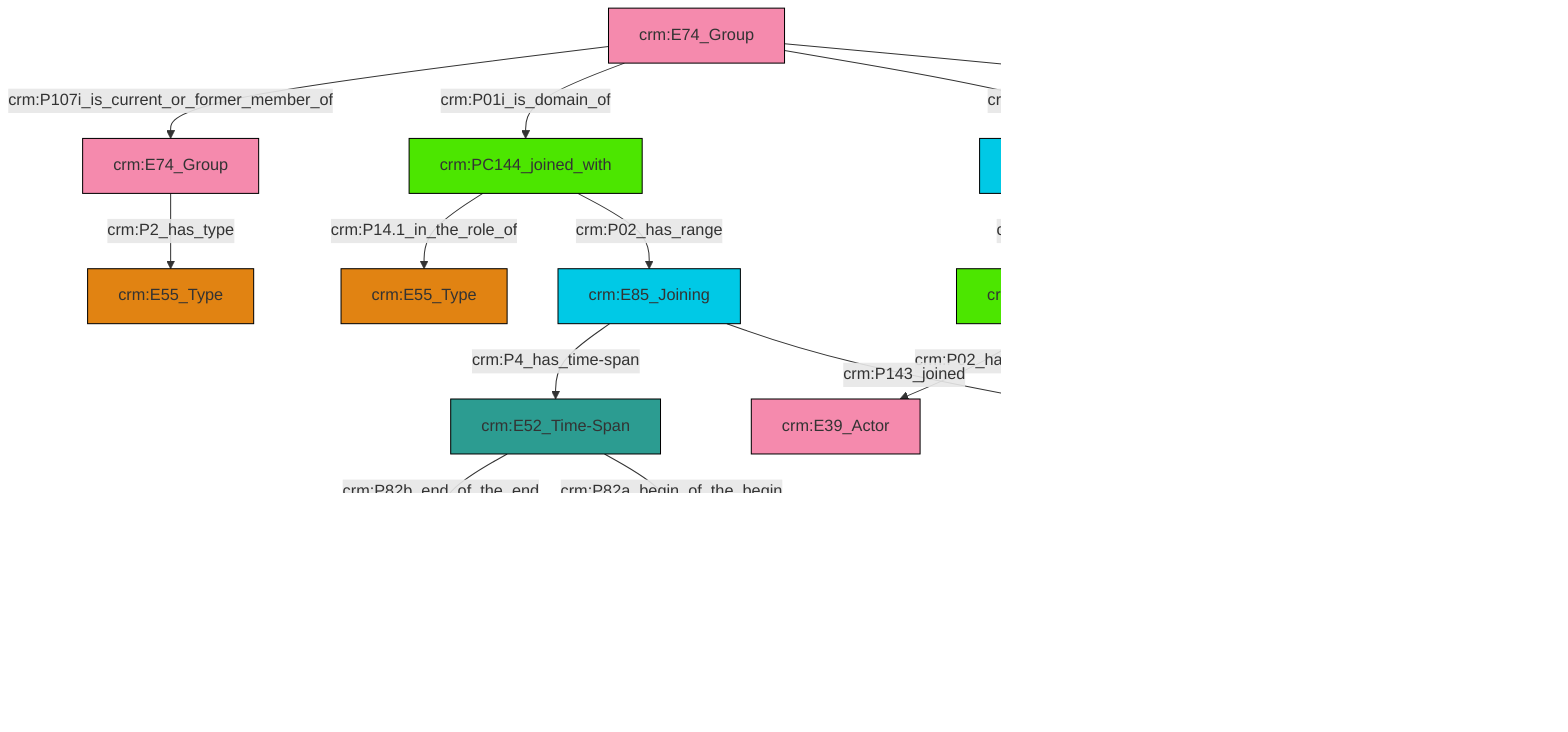graph TD
classDef Literal fill:#f2f2f2,stroke:#000000;
classDef CRM_Entity fill:#FFFFFF,stroke:#000000;
classDef Temporal_Entity fill:#00C9E6, stroke:#000000;
classDef Type fill:#E18312, stroke:#000000;
classDef Time-Span fill:#2C9C91, stroke:#000000;
classDef Appellation fill:#FFEB7F, stroke:#000000;
classDef Place fill:#008836, stroke:#000000;
classDef Persistent_Item fill:#B266B2, stroke:#000000;
classDef Conceptual_Object fill:#FFD700, stroke:#000000;
classDef Physical_Thing fill:#D2B48C, stroke:#000000;
classDef Actor fill:#f58aad, stroke:#000000;
classDef PC_Classes fill:#4ce600, stroke:#000000;
classDef Multi fill:#cccccc,stroke:#000000;

2["crm:E52_Time-Span"]:::Time-Span -->|crm:P82b_end_of_the_end| 3[xsd:dateTime]:::Literal
4["crm:PC14_carried_out_by"]:::PC_Classes -->|crm:P02_has_range| 5["crm:E39_Actor"]:::Actor
9["crm:E74_Group"]:::Actor -->|crm:P2_has_type| 11["crm:E55_Type"]:::Type
2["crm:E52_Time-Span"]:::Time-Span -->|crm:P82a_begin_of_the_begin| 13[xsd:dateTime]:::Literal
14["crm:E74_Group"]:::Actor -->|crm:P107i_is_current_or_former_member_of| 9["crm:E74_Group"]:::Actor
15["crm:E85_Joining"]:::Temporal_Entity -->|crm:P4_has_time-span| 2["crm:E52_Time-Span"]:::Time-Span
16["crm:E66_Formation"]:::Temporal_Entity -->|crm:P01i_is_domain_of| 4["crm:PC14_carried_out_by"]:::PC_Classes
4["crm:PC14_carried_out_by"]:::PC_Classes -->|crm:P14.1_in_the_role_of| 17["crm:E55_Type"]:::Type
19["crm:E86_Leaving"]:::Temporal_Entity -->|crm:P145_separated| 20["crm:E21_Person"]:::Actor
0["crm:E52_Time-Span"]:::Time-Span -->|crm:P82a_begin_of_the_begin| 24[xsd:dateTime]:::Literal
14["crm:E74_Group"]:::Actor -->|crm:P01i_is_domain_of| 22["crm:PC144_joined_with"]:::PC_Classes
0["crm:E52_Time-Span"]:::Time-Span -->|crm:P82b_end_of_the_end| 28[xsd:dateTime]:::Literal
22["crm:PC144_joined_with"]:::PC_Classes -->|crm:P14.1_in_the_role_of| 6["crm:E55_Type"]:::Type
22["crm:PC144_joined_with"]:::PC_Classes -->|crm:P02_has_range| 15["crm:E85_Joining"]:::Temporal_Entity
20["crm:E21_Person"]:::Actor -->|crm:P4_has_time-span| 0["crm:E52_Time-Span"]:::Time-Span
14["crm:E74_Group"]:::Actor -->|crm:P95i_was_formed_by| 16["crm:E66_Formation"]:::Temporal_Entity
15["crm:E85_Joining"]:::Temporal_Entity -->|crm:P143_joined| 20["crm:E21_Person"]:::Actor
14["crm:E74_Group"]:::Actor -->|crm:P146i_lost_member_by| 19["crm:E86_Leaving"]:::Temporal_Entity